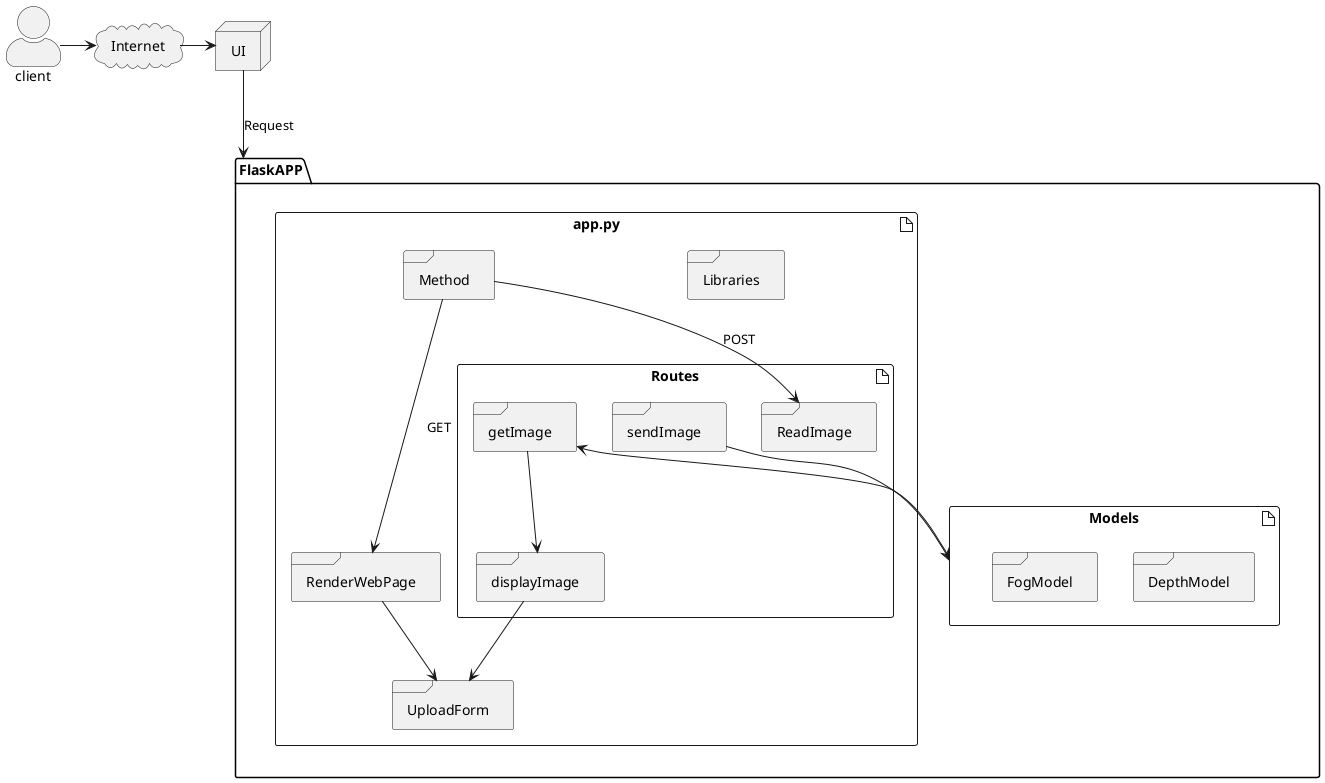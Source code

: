 @startuml deployment
skinparam actorStyle awesome
package FlaskAPP as fp{
    artifact app.py{
        frame Libraries
        frame Method as a
        frame RenderWebPage as b
        frame UploadForm as c
        artifact Routes{
            frame ReadImage as e
            frame sendImage as f
            frame getImage as g
            frame displayImage as h

        }
    }
    artifact Models as d{
        frame DepthModel as dm
        frame FogModel as fm
    }
}
actor client as cl
cloud Internet as it
node UI as u



a --> b : GET
a --> e : POST
b --> c 
f --> d
d --> g
g --> h
h --> c
u --> fp :Request
cl -right->it
it -right-> u




@enduml

